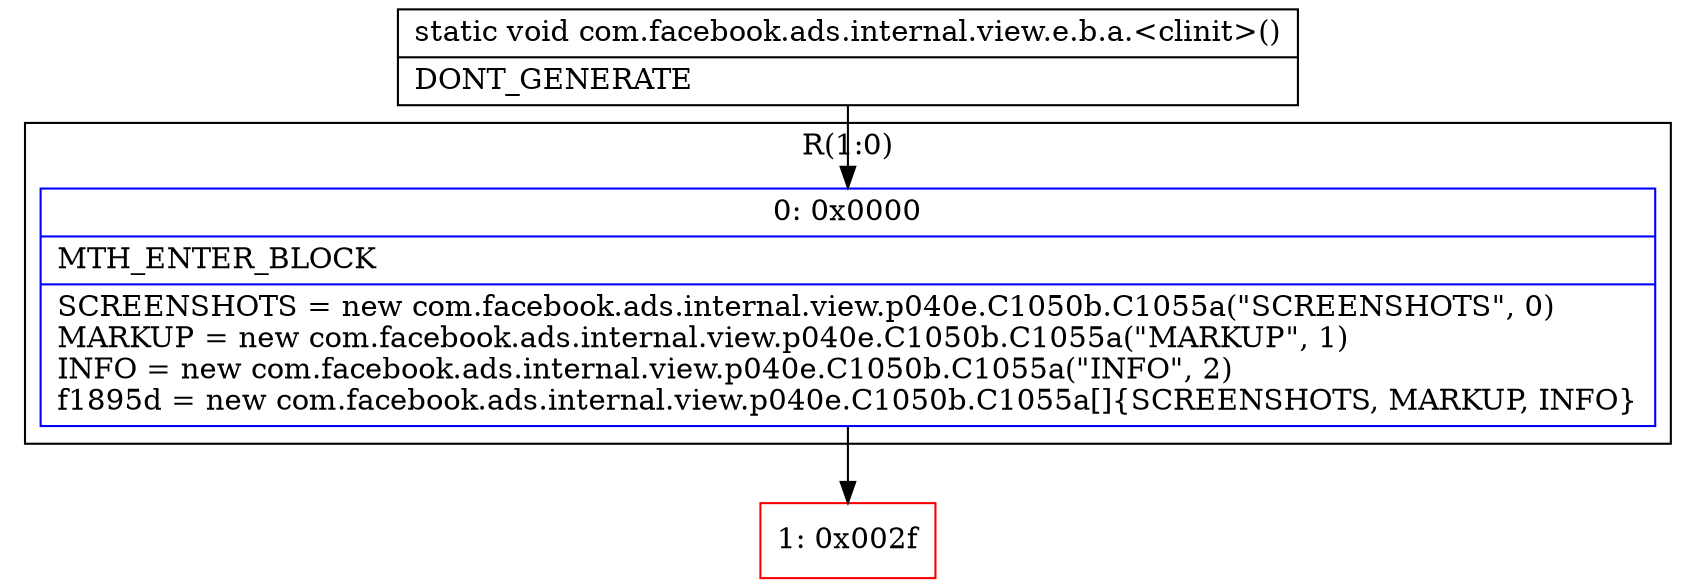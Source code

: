 digraph "CFG forcom.facebook.ads.internal.view.e.b.a.\<clinit\>()V" {
subgraph cluster_Region_1244866698 {
label = "R(1:0)";
node [shape=record,color=blue];
Node_0 [shape=record,label="{0\:\ 0x0000|MTH_ENTER_BLOCK\l|SCREENSHOTS = new com.facebook.ads.internal.view.p040e.C1050b.C1055a(\"SCREENSHOTS\", 0)\lMARKUP = new com.facebook.ads.internal.view.p040e.C1050b.C1055a(\"MARKUP\", 1)\lINFO = new com.facebook.ads.internal.view.p040e.C1050b.C1055a(\"INFO\", 2)\lf1895d = new com.facebook.ads.internal.view.p040e.C1050b.C1055a[]\{SCREENSHOTS, MARKUP, INFO\}\l}"];
}
Node_1 [shape=record,color=red,label="{1\:\ 0x002f}"];
MethodNode[shape=record,label="{static void com.facebook.ads.internal.view.e.b.a.\<clinit\>()  | DONT_GENERATE\l}"];
MethodNode -> Node_0;
Node_0 -> Node_1;
}

